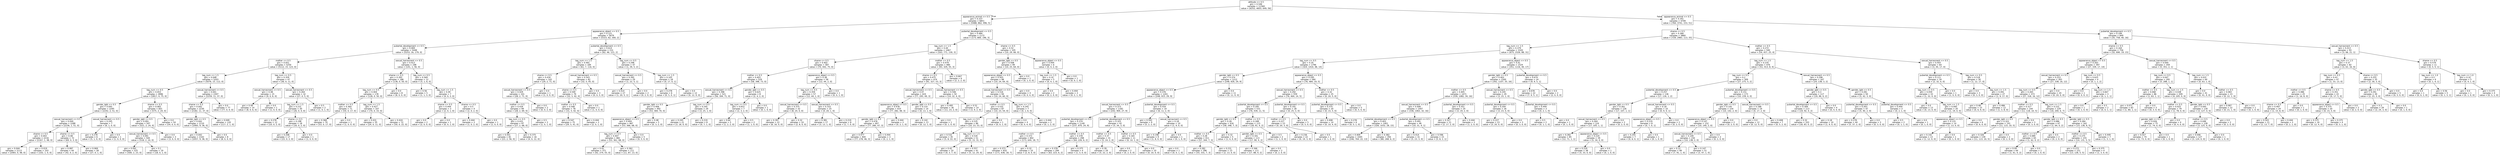 digraph Tree {
node [shape=box, fontname="helvetica"] ;
edge [fontname="helvetica"] ;
0 [label="attitude <= 0.5\ngini = 0.546\nsamples = 11560\nvalue = [6252, 4603, 649, 56]"] ;
1 [label="appearance_animal <= 0.5\ngini = 0.337\nsamples = 6851\nvalue = [5488, 862, 496, 5]"] ;
0 -> 1 [labeldistance=2.5, labelangle=45, headlabel="True"] ;
2 [label="appearance_object <= 0.5\ngini = 0.121\nsamples = 5679\nvalue = [5315, 62, 300, 2]"] ;
1 -> 2 ;
3 [label="pubertal_development <= 0.5\ngini = 0.069\nsamples = 5448\nvalue = [5253, 16, 179, 0]"] ;
2 -> 3 ;
4 [label="mother <= 0.5\ngini = 0.051\nsamples = 5250\nvalue = [5112, 15, 123, 0]"] ;
3 -> 4 ;
5 [label="tag_num <= 1.5\ngini = 0.048\nsamples = 5203\nvalue = [5076, 15, 112, 0]"] ;
4 -> 5 ;
6 [label="tag_num <= 0.5\ngini = 0.053\nsamples = 2896\nvalue = [2817, 4, 75, 0]"] ;
5 -> 6 ;
7 [label="gender_lgbt <= 0.5\ngini = 0.045\nsamples = 2295\nvalue = [2242, 2, 51, 0]"] ;
6 -> 7 ;
8 [label="sexual_harrasment <= 0.5\ngini = 0.044\nsamples = 2288\nvalue = [2236, 1, 51, 0]"] ;
7 -> 8 ;
9 [label="shame <= 0.5\ngini = 0.043\nsamples = 2216\nvalue = [2167, 1, 48, 0]"] ;
8 -> 9 ;
10 [label="gini = 0.044\nsamples = 2113\nvalue = [2065, 0, 48, 0]"] ;
9 -> 10 ;
11 [label="gini = 0.019\nsamples = 103\nvalue = [102, 1, 0, 0]"] ;
9 -> 11 ;
12 [label="shame <= 0.5\ngini = 0.08\nsamples = 72\nvalue = [69, 0, 3, 0]"] ;
8 -> 12 ;
13 [label="gini = 0.087\nsamples = 44\nvalue = [42, 0, 2, 0]"] ;
12 -> 13 ;
14 [label="gini = 0.069\nsamples = 28\nvalue = [27, 0, 1, 0]"] ;
12 -> 14 ;
15 [label="sexual_harrasment <= 0.5\ngini = 0.245\nsamples = 7\nvalue = [6, 1, 0, 0]"] ;
7 -> 15 ;
16 [label="gini = 0.278\nsamples = 6\nvalue = [5, 1, 0, 0]"] ;
15 -> 16 ;
17 [label="gini = 0.0\nsamples = 1\nvalue = [1, 0, 0, 0]"] ;
15 -> 17 ;
18 [label="shame <= 0.5\ngini = 0.083\nsamples = 601\nvalue = [575, 2, 24, 0]"] ;
6 -> 18 ;
19 [label="gender_lgbt <= 0.5\ngini = 0.091\nsamples = 547\nvalue = [521, 2, 24, 0]"] ;
18 -> 19 ;
20 [label="sexual_harrasment <= 0.5\ngini = 0.091\nsamples = 544\nvalue = [518, 2, 24, 0]"] ;
19 -> 20 ;
21 [label="gini = 0.091\nsamples = 525\nvalue = [500, 2, 23, 0]"] ;
20 -> 21 ;
22 [label="gini = 0.1\nsamples = 19\nvalue = [18, 0, 1, 0]"] ;
20 -> 22 ;
23 [label="gini = 0.0\nsamples = 3\nvalue = [3, 0, 0, 0]"] ;
19 -> 23 ;
24 [label="gini = 0.0\nsamples = 54\nvalue = [54, 0, 0, 0]"] ;
18 -> 24 ;
25 [label="sexual_harrasment <= 0.5\ngini = 0.041\nsamples = 2307\nvalue = [2259, 11, 37, 0]"] ;
5 -> 25 ;
26 [label="shame <= 0.5\ngini = 0.042\nsamples = 2230\nvalue = [2182, 11, 37, 0]"] ;
25 -> 26 ;
27 [label="gender_lgbt <= 0.5\ngini = 0.042\nsamples = 2110\nvalue = [2065, 9, 36, 0]"] ;
26 -> 27 ;
28 [label="gini = 0.042\nsamples = 2102\nvalue = [2057, 9, 36, 0]"] ;
27 -> 28 ;
29 [label="gini = 0.0\nsamples = 8\nvalue = [8, 0, 0, 0]"] ;
27 -> 29 ;
30 [label="gini = 0.049\nsamples = 120\nvalue = [117, 2, 1, 0]"] ;
26 -> 30 ;
31 [label="gini = 0.0\nsamples = 77\nvalue = [77, 0, 0, 0]"] ;
25 -> 31 ;
32 [label="tag_num <= 0.5\ngini = 0.359\nsamples = 47\nvalue = [36, 0, 11, 0]"] ;
4 -> 32 ;
33 [label="sexual_harrasment <= 0.5\ngini = 0.48\nsamples = 15\nvalue = [9, 0, 6, 0]"] ;
32 -> 33 ;
34 [label="gini = 0.49\nsamples = 14\nvalue = [8, 0, 6, 0]"] ;
33 -> 34 ;
35 [label="gini = 0.0\nsamples = 1\nvalue = [1, 0, 0, 0]"] ;
33 -> 35 ;
36 [label="sexual_harrasment <= 0.5\ngini = 0.264\nsamples = 32\nvalue = [27, 0, 5, 0]"] ;
32 -> 36 ;
37 [label="tag_num <= 1.5\ngini = 0.231\nsamples = 30\nvalue = [26, 0, 4, 0]"] ;
36 -> 37 ;
38 [label="gini = 0.278\nsamples = 12\nvalue = [10, 0, 2, 0]"] ;
37 -> 38 ;
39 [label="shame <= 0.5\ngini = 0.198\nsamples = 18\nvalue = [16, 0, 2, 0]"] ;
37 -> 39 ;
40 [label="gini = 0.208\nsamples = 17\nvalue = [15, 0, 2, 0]"] ;
39 -> 40 ;
41 [label="gini = 0.0\nsamples = 1\nvalue = [1, 0, 0, 0]"] ;
39 -> 41 ;
42 [label="gini = 0.5\nsamples = 2\nvalue = [1, 0, 1, 0]"] ;
36 -> 42 ;
43 [label="sexual_harrasment <= 0.5\ngini = 0.413\nsamples = 198\nvalue = [141, 1, 56, 0]"] ;
3 -> 43 ;
44 [label="shame <= 0.5\ngini = 0.393\nsamples = 186\nvalue = [136, 0, 50, 0]"] ;
43 -> 44 ;
45 [label="tag_num <= 0.5\ngini = 0.404\nsamples = 178\nvalue = [128, 0, 50, 0]"] ;
44 -> 45 ;
46 [label="mother <= 0.5\ngini = 0.364\nsamples = 71\nvalue = [54, 0, 17, 0]"] ;
45 -> 46 ;
47 [label="gini = 0.368\nsamples = 70\nvalue = [53, 0, 17, 0]"] ;
46 -> 47 ;
48 [label="gini = 0.0\nsamples = 1\nvalue = [1, 0, 0, 0]"] ;
46 -> 48 ;
49 [label="tag_num <= 1.5\ngini = 0.427\nsamples = 107\nvalue = [74, 0, 33, 0]"] ;
45 -> 49 ;
50 [label="gini = 0.431\nsamples = 35\nvalue = [24, 0, 11, 0]"] ;
49 -> 50 ;
51 [label="gini = 0.424\nsamples = 72\nvalue = [50, 0, 22, 0]"] ;
49 -> 51 ;
52 [label="gini = 0.0\nsamples = 8\nvalue = [8, 0, 0, 0]"] ;
44 -> 52 ;
53 [label="tag_num <= 0.5\ngini = 0.569\nsamples = 12\nvalue = [5, 1, 6, 0]"] ;
43 -> 53 ;
54 [label="gini = 0.56\nsamples = 5\nvalue = [1, 1, 3, 0]"] ;
53 -> 54 ;
55 [label="tag_num <= 1.5\ngini = 0.49\nsamples = 7\nvalue = [4, 0, 3, 0]"] ;
53 -> 55 ;
56 [label="shame <= 0.5\ngini = 0.444\nsamples = 3\nvalue = [2, 0, 1, 0]"] ;
55 -> 56 ;
57 [label="gini = 0.0\nsamples = 2\nvalue = [2, 0, 0, 0]"] ;
56 -> 57 ;
58 [label="gini = 0.0\nsamples = 1\nvalue = [0, 0, 1, 0]"] ;
56 -> 58 ;
59 [label="shame <= 0.5\ngini = 0.5\nsamples = 4\nvalue = [2, 0, 2, 0]"] ;
55 -> 59 ;
60 [label="gini = 0.444\nsamples = 3\nvalue = [1, 0, 2, 0]"] ;
59 -> 60 ;
61 [label="gini = 0.0\nsamples = 1\nvalue = [1, 0, 0, 0]"] ;
59 -> 61 ;
62 [label="pubertal_development <= 0.5\ngini = 0.614\nsamples = 231\nvalue = [62, 46, 121, 2]"] ;
2 -> 62 ;
63 [label="tag_num <= 1.5\ngini = 0.491\nsamples = 184\nvalue = [61, 7, 116, 0]"] ;
62 -> 63 ;
64 [label="shame <= 0.5\ngini = 0.434\nsamples = 102\nvalue = [29, 2, 71, 0]"] ;
63 -> 64 ;
65 [label="sexual_harrasment <= 0.5\ngini = 0.429\nsamples = 101\nvalue = [28, 2, 71, 0]"] ;
64 -> 65 ;
66 [label="mother <= 0.5\ngini = 0.434\nsamples = 99\nvalue = [28, 2, 69, 0]"] ;
65 -> 66 ;
67 [label="tag_num <= 0.5\ngini = 0.431\nsamples = 97\nvalue = [27, 2, 68, 0]"] ;
66 -> 67 ;
68 [label="gini = 0.441\nsamples = 81\nvalue = [23, 2, 56, 0]"] ;
67 -> 68 ;
69 [label="gini = 0.375\nsamples = 16\nvalue = [4, 0, 12, 0]"] ;
67 -> 69 ;
70 [label="gini = 0.5\nsamples = 2\nvalue = [1, 0, 1, 0]"] ;
66 -> 70 ;
71 [label="gini = 0.0\nsamples = 2\nvalue = [0, 0, 2, 0]"] ;
65 -> 71 ;
72 [label="gini = 0.0\nsamples = 1\nvalue = [1, 0, 0, 0]"] ;
64 -> 72 ;
73 [label="sexual_harrasment <= 0.5\ngini = 0.543\nsamples = 82\nvalue = [32, 5, 45, 0]"] ;
63 -> 73 ;
74 [label="shame <= 0.5\ngini = 0.549\nsamples = 79\nvalue = [32, 5, 42, 0]"] ;
73 -> 74 ;
75 [label="mother <= 0.5\ngini = 0.548\nsamples = 78\nvalue = [31, 5, 42, 0]"] ;
74 -> 75 ;
76 [label="gini = 0.547\nsamples = 75\nvalue = [29, 5, 41, 0]"] ;
75 -> 76 ;
77 [label="gini = 0.444\nsamples = 3\nvalue = [2, 0, 1, 0]"] ;
75 -> 77 ;
78 [label="gini = 0.0\nsamples = 1\nvalue = [1, 0, 0, 0]"] ;
74 -> 78 ;
79 [label="gini = 0.0\nsamples = 3\nvalue = [0, 0, 3, 0]"] ;
73 -> 79 ;
80 [label="tag_num <= 0.5\ngini = 0.298\nsamples = 47\nvalue = [1, 39, 5, 2]"] ;
62 -> 80 ;
81 [label="sexual_harrasment <= 0.5\ngini = 0.392\nsamples = 29\nvalue = [1, 22, 5, 1]"] ;
80 -> 81 ;
82 [label="gini = 0.414\nsamples = 27\nvalue = [1, 20, 5, 1]"] ;
81 -> 82 ;
83 [label="gini = 0.0\nsamples = 2\nvalue = [0, 2, 0, 0]"] ;
81 -> 83 ;
84 [label="tag_num <= 1.5\ngini = 0.105\nsamples = 18\nvalue = [0, 17, 0, 1]"] ;
80 -> 84 ;
85 [label="gini = 0.278\nsamples = 6\nvalue = [0, 5, 0, 1]"] ;
84 -> 85 ;
86 [label="gini = 0.0\nsamples = 12\nvalue = [0, 12, 0, 0]"] ;
84 -> 86 ;
87 [label="pubertal_development <= 0.5\ngini = 0.484\nsamples = 1172\nvalue = [173, 800, 196, 3]"] ;
1 -> 87 ;
88 [label="tag_num <= 1.5\ngini = 0.44\nsamples = 1067\nvalue = [163, 771, 130, 3]"] ;
87 -> 88 ;
89 [label="shame <= 0.5\ngini = 0.402\nsamples = 587\nvalue = [70, 442, 75, 0]"] ;
88 -> 89 ;
90 [label="mother <= 0.5\ngini = 0.403\nsamples = 529\nvalue = [58, 398, 73, 0]"] ;
89 -> 90 ;
91 [label="sexual_harrasment <= 0.5\ngini = 0.398\nsamples = 521\nvalue = [56, 394, 71, 0]"] ;
90 -> 91 ;
92 [label="gender_lgbt <= 0.5\ngini = 0.406\nsamples = 492\nvalue = [53, 369, 70, 0]"] ;
91 -> 92 ;
93 [label="appearance_object <= 0.5\ngini = 0.404\nsamples = 487\nvalue = [53, 366, 68, 0]"] ;
92 -> 93 ;
94 [label="tag_num <= 0.5\ngini = 0.407\nsamples = 482\nvalue = [53, 361, 68, 0]"] ;
93 -> 94 ;
95 [label="gini = 0.42\nsamples = 371\nvalue = [42, 274, 55, 0]"] ;
94 -> 95 ;
96 [label="gini = 0.362\nsamples = 111\nvalue = [11, 87, 13, 0]"] ;
94 -> 96 ;
97 [label="gini = 0.0\nsamples = 5\nvalue = [0, 5, 0, 0]"] ;
93 -> 97 ;
98 [label="gini = 0.48\nsamples = 5\nvalue = [0, 3, 2, 0]"] ;
92 -> 98 ;
99 [label="tag_num <= 0.5\ngini = 0.245\nsamples = 29\nvalue = [3, 25, 1, 0]"] ;
91 -> 99 ;
100 [label="gini = 0.245\nsamples = 21\nvalue = [3, 18, 0, 0]"] ;
99 -> 100 ;
101 [label="gini = 0.219\nsamples = 8\nvalue = [0, 7, 1, 0]"] ;
99 -> 101 ;
102 [label="gender_lgbt <= 0.5\ngini = 0.625\nsamples = 8\nvalue = [2, 4, 2, 0]"] ;
90 -> 102 ;
103 [label="tag_num <= 0.5\ngini = 0.653\nsamples = 7\nvalue = [2, 3, 2, 0]"] ;
102 -> 103 ;
104 [label="gini = 0.64\nsamples = 5\nvalue = [1, 2, 2, 0]"] ;
103 -> 104 ;
105 [label="gini = 0.5\nsamples = 2\nvalue = [1, 1, 0, 0]"] ;
103 -> 105 ;
106 [label="gini = 0.0\nsamples = 1\nvalue = [0, 1, 0, 0]"] ;
102 -> 106 ;
107 [label="appearance_object <= 0.5\ngini = 0.38\nsamples = 58\nvalue = [12, 44, 2, 0]"] ;
89 -> 107 ;
108 [label="tag_num <= 0.5\ngini = 0.359\nsamples = 57\nvalue = [12, 44, 1, 0]"] ;
107 -> 108 ;
109 [label="sexual_harrasment <= 0.5\ngini = 0.375\nsamples = 32\nvalue = [8, 24, 0, 0]"] ;
108 -> 109 ;
110 [label="gini = 0.397\nsamples = 22\nvalue = [6, 16, 0, 0]"] ;
109 -> 110 ;
111 [label="gini = 0.32\nsamples = 10\nvalue = [2, 8, 0, 0]"] ;
109 -> 111 ;
112 [label="sexual_harrasment <= 0.5\ngini = 0.333\nsamples = 25\nvalue = [4, 20, 1, 0]"] ;
108 -> 112 ;
113 [label="gini = 0.381\nsamples = 17\nvalue = [3, 13, 1, 0]"] ;
112 -> 113 ;
114 [label="gini = 0.219\nsamples = 8\nvalue = [1, 7, 0, 0]"] ;
112 -> 114 ;
115 [label="gini = 0.0\nsamples = 1\nvalue = [0, 0, 1, 0]"] ;
107 -> 115 ;
116 [label="mother <= 0.5\ngini = 0.479\nsamples = 480\nvalue = [93, 329, 55, 3]"] ;
88 -> 116 ;
117 [label="shame <= 0.5\ngini = 0.475\nsamples = 474\nvalue = [91, 327, 53, 3]"] ;
116 -> 117 ;
118 [label="sexual_harrasment <= 0.5\ngini = 0.47\nsamples = 424\nvalue = [77, 295, 49, 3]"] ;
117 -> 118 ;
119 [label="appearance_object <= 0.5\ngini = 0.478\nsamples = 410\nvalue = [77, 282, 48, 3]"] ;
118 -> 119 ;
120 [label="gender_lgbt <= 0.5\ngini = 0.478\nsamples = 407\nvalue = [77, 280, 47, 3]"] ;
119 -> 120 ;
121 [label="gini = 0.477\nsamples = 404\nvalue = [77, 278, 46, 3]"] ;
120 -> 121 ;
122 [label="gini = 0.444\nsamples = 3\nvalue = [0, 2, 1, 0]"] ;
120 -> 122 ;
123 [label="gini = 0.444\nsamples = 3\nvalue = [0, 2, 1, 0]"] ;
119 -> 123 ;
124 [label="gender_lgbt <= 0.5\ngini = 0.133\nsamples = 14\nvalue = [0, 13, 1, 0]"] ;
118 -> 124 ;
125 [label="gini = 0.142\nsamples = 13\nvalue = [0, 12, 1, 0]"] ;
124 -> 125 ;
126 [label="gini = 0.0\nsamples = 1\nvalue = [0, 1, 0, 0]"] ;
124 -> 126 ;
127 [label="sexual_harrasment <= 0.5\ngini = 0.506\nsamples = 50\nvalue = [14, 32, 4, 0]"] ;
117 -> 127 ;
128 [label="gini = 0.495\nsamples = 36\nvalue = [11, 23, 2, 0]"] ;
127 -> 128 ;
129 [label="gini = 0.52\nsamples = 14\nvalue = [3, 9, 2, 0]"] ;
127 -> 129 ;
130 [label="gini = 0.667\nsamples = 6\nvalue = [2, 2, 2, 0]"] ;
116 -> 130 ;
131 [label="shame <= 0.5\ngini = 0.52\nsamples = 105\nvalue = [10, 29, 66, 0]"] ;
87 -> 131 ;
132 [label="gender_lgbt <= 0.5\ngini = 0.508\nsamples = 99\nvalue = [10, 25, 64, 0]"] ;
131 -> 132 ;
133 [label="appearance_object <= 0.5\ngini = 0.503\nsamples = 98\nvalue = [10, 24, 64, 0]"] ;
132 -> 133 ;
134 [label="sexual_harrasment <= 0.5\ngini = 0.516\nsamples = 94\nvalue = [10, 24, 60, 0]"] ;
133 -> 134 ;
135 [label="mother <= 0.5\ngini = 0.532\nsamples = 87\nvalue = [10, 23, 54, 0]"] ;
134 -> 135 ;
136 [label="tag_num <= 0.5\ngini = 0.535\nsamples = 86\nvalue = [10, 23, 53, 0]"] ;
135 -> 136 ;
137 [label="gini = 0.532\nsamples = 35\nvalue = [5, 8, 22, 0]"] ;
136 -> 137 ;
138 [label="tag_num <= 1.5\ngini = 0.534\nsamples = 51\nvalue = [5, 15, 31, 0]"] ;
136 -> 138 ;
139 [label="gini = 0.42\nsamples = 10\nvalue = [0, 3, 7, 0]"] ;
138 -> 139 ;
140 [label="gini = 0.557\nsamples = 41\nvalue = [5, 12, 24, 0]"] ;
138 -> 140 ;
141 [label="gini = 0.0\nsamples = 1\nvalue = [0, 0, 1, 0]"] ;
135 -> 141 ;
142 [label="tag_num <= 1.5\ngini = 0.245\nsamples = 7\nvalue = [0, 1, 6, 0]"] ;
134 -> 142 ;
143 [label="gini = 0.0\nsamples = 4\nvalue = [0, 0, 4, 0]"] ;
142 -> 143 ;
144 [label="gini = 0.444\nsamples = 3\nvalue = [0, 1, 2, 0]"] ;
142 -> 144 ;
145 [label="gini = 0.0\nsamples = 4\nvalue = [0, 0, 4, 0]"] ;
133 -> 145 ;
146 [label="gini = 0.0\nsamples = 1\nvalue = [0, 1, 0, 0]"] ;
132 -> 146 ;
147 [label="appearance_object <= 0.5\ngini = 0.444\nsamples = 6\nvalue = [0, 4, 2, 0]"] ;
131 -> 147 ;
148 [label="tag_num <= 1.5\ngini = 0.32\nsamples = 5\nvalue = [0, 4, 1, 0]"] ;
147 -> 148 ;
149 [label="gini = 0.0\nsamples = 2\nvalue = [0, 2, 0, 0]"] ;
148 -> 149 ;
150 [label="gini = 0.444\nsamples = 3\nvalue = [0, 2, 1, 0]"] ;
148 -> 150 ;
151 [label="gini = 0.0\nsamples = 1\nvalue = [0, 0, 1, 0]"] ;
147 -> 151 ;
152 [label="appearance_animal <= 0.5\ngini = 0.341\nsamples = 4709\nvalue = [764, 3741, 153, 51]"] ;
0 -> 152 [labeldistance=2.5, labelangle=-45, headlabel="False"] ;
153 [label="shame <= 0.5\ngini = 0.366\nsamples = 3860\nvalue = [729, 2983, 113, 35]"] ;
152 -> 153 ;
154 [label="tag_num <= 1.5\ngini = 0.379\nsamples = 3320\nvalue = [675, 2526, 88, 31]"] ;
153 -> 154 ;
155 [label="tag_num <= 0.5\ngini = 0.35\nsamples = 1796\nvalue = [324, 1410, 48, 14]"] ;
154 -> 155 ;
156 [label="gender_lgbt <= 0.5\ngini = 0.374\nsamples = 1212\nvalue = [248, 926, 29, 9]"] ;
155 -> 156 ;
157 [label="appearance_object <= 0.5\ngini = 0.376\nsamples = 1201\nvalue = [248, 915, 29, 9]"] ;
156 -> 157 ;
158 [label="sexual_harrasment <= 0.5\ngini = 0.373\nsamples = 1182\nvalue = [242, 904, 27, 9]"] ;
157 -> 158 ;
159 [label="pubertal_development <= 0.5\ngini = 0.374\nsamples = 1140\nvalue = [237, 870, 24, 9]"] ;
158 -> 159 ;
160 [label="mother <= 0.5\ngini = 0.372\nsamples = 842\nvalue = [173, 644, 18, 7]"] ;
159 -> 160 ;
161 [label="gini = 0.373\nsamples = 832\nvalue = [171, 636, 18, 7]"] ;
160 -> 161 ;
162 [label="gini = 0.32\nsamples = 10\nvalue = [2, 8, 0, 0]"] ;
160 -> 162 ;
163 [label="mother <= 0.5\ngini = 0.378\nsamples = 298\nvalue = [64, 226, 6, 2]"] ;
159 -> 163 ;
164 [label="gini = 0.378\nsamples = 294\nvalue = [63, 223, 6, 2]"] ;
163 -> 164 ;
165 [label="gini = 0.375\nsamples = 4\nvalue = [1, 3, 0, 0]"] ;
163 -> 165 ;
166 [label="pubertal_development <= 0.5\ngini = 0.325\nsamples = 42\nvalue = [5, 34, 3, 0]"] ;
158 -> 166 ;
167 [label="mother <= 0.5\ngini = 0.37\nsamples = 31\nvalue = [5, 24, 2, 0]"] ;
166 -> 167 ;
168 [label="gini = 0.39\nsamples = 29\nvalue = [5, 22, 2, 0]"] ;
167 -> 168 ;
169 [label="gini = 0.0\nsamples = 2\nvalue = [0, 2, 0, 0]"] ;
167 -> 169 ;
170 [label="mother <= 0.5\ngini = 0.165\nsamples = 11\nvalue = [0, 10, 1, 0]"] ;
166 -> 170 ;
171 [label="gini = 0.0\nsamples = 10\nvalue = [0, 10, 0, 0]"] ;
170 -> 171 ;
172 [label="gini = 0.0\nsamples = 1\nvalue = [0, 0, 1, 0]"] ;
170 -> 172 ;
173 [label="pubertal_development <= 0.5\ngini = 0.554\nsamples = 19\nvalue = [6, 11, 2, 0]"] ;
157 -> 173 ;
174 [label="gini = 0.593\nsamples = 9\nvalue = [5, 2, 2, 0]"] ;
173 -> 174 ;
175 [label="sexual_harrasment <= 0.5\ngini = 0.18\nsamples = 10\nvalue = [1, 9, 0, 0]"] ;
173 -> 175 ;
176 [label="gini = 0.198\nsamples = 9\nvalue = [1, 8, 0, 0]"] ;
175 -> 176 ;
177 [label="gini = 0.0\nsamples = 1\nvalue = [0, 1, 0, 0]"] ;
175 -> 177 ;
178 [label="gini = 0.0\nsamples = 11\nvalue = [0, 11, 0, 0]"] ;
156 -> 178 ;
179 [label="appearance_object <= 0.5\ngini = 0.295\nsamples = 584\nvalue = [76, 484, 19, 5]"] ;
155 -> 179 ;
180 [label="sexual_harrasment <= 0.5\ngini = 0.292\nsamples = 559\nvalue = [76, 464, 14, 5]"] ;
179 -> 180 ;
181 [label="pubertal_development <= 0.5\ngini = 0.295\nsamples = 531\nvalue = [76, 439, 11, 5]"] ;
180 -> 181 ;
182 [label="gender_lgbt <= 0.5\ngini = 0.28\nsamples = 416\nvalue = [58, 348, 7, 3]"] ;
181 -> 182 ;
183 [label="mother <= 0.5\ngini = 0.28\nsamples = 411\nvalue = [57, 344, 7, 3]"] ;
182 -> 183 ;
184 [label="gini = 0.282\nsamples = 396\nvalue = [55, 331, 7, 3]"] ;
183 -> 184 ;
185 [label="gini = 0.231\nsamples = 15\nvalue = [2, 13, 0, 0]"] ;
183 -> 185 ;
186 [label="gini = 0.32\nsamples = 5\nvalue = [1, 4, 0, 0]"] ;
182 -> 186 ;
187 [label="mother <= 0.5\ngini = 0.348\nsamples = 115\nvalue = [18, 91, 4, 2]"] ;
181 -> 187 ;
188 [label="gender_lgbt <= 0.5\ngini = 0.341\nsamples = 113\nvalue = [17, 90, 4, 2]"] ;
187 -> 188 ;
189 [label="gini = 0.346\nsamples = 111\nvalue = [17, 88, 4, 2]"] ;
188 -> 189 ;
190 [label="gini = 0.0\nsamples = 2\nvalue = [0, 2, 0, 0]"] ;
188 -> 190 ;
191 [label="gini = 0.5\nsamples = 2\nvalue = [1, 1, 0, 0]"] ;
187 -> 191 ;
192 [label="pubertal_development <= 0.5\ngini = 0.191\nsamples = 28\nvalue = [0, 25, 3, 0]"] ;
180 -> 192 ;
193 [label="mother <= 0.5\ngini = 0.227\nsamples = 23\nvalue = [0, 20, 3, 0]"] ;
192 -> 193 ;
194 [label="gini = 0.236\nsamples = 22\nvalue = [0, 19, 3, 0]"] ;
193 -> 194 ;
195 [label="gini = 0.0\nsamples = 1\nvalue = [0, 1, 0, 0]"] ;
193 -> 195 ;
196 [label="gini = 0.0\nsamples = 5\nvalue = [0, 5, 0, 0]"] ;
192 -> 196 ;
197 [label="mother <= 0.5\ngini = 0.32\nsamples = 25\nvalue = [0, 20, 5, 0]"] ;
179 -> 197 ;
198 [label="pubertal_development <= 0.5\ngini = 0.375\nsamples = 20\nvalue = [0, 15, 5, 0]"] ;
197 -> 198 ;
199 [label="gini = 0.408\nsamples = 14\nvalue = [0, 10, 4, 0]"] ;
198 -> 199 ;
200 [label="gini = 0.278\nsamples = 6\nvalue = [0, 5, 1, 0]"] ;
198 -> 200 ;
201 [label="gini = 0.0\nsamples = 5\nvalue = [0, 5, 0, 0]"] ;
197 -> 201 ;
202 [label="appearance_object <= 0.5\ngini = 0.41\nsamples = 1524\nvalue = [351, 1116, 40, 17]"] ;
154 -> 202 ;
203 [label="gender_lgbt <= 0.5\ngini = 0.403\nsamples = 1500\nvalue = [342, 1107, 35, 16]"] ;
202 -> 203 ;
204 [label="mother <= 0.5\ngini = 0.405\nsamples = 1471\nvalue = [339, 1082, 34, 16]"] ;
203 -> 204 ;
205 [label="sexual_harrasment <= 0.5\ngini = 0.406\nsamples = 1447\nvalue = [336, 1063, 32, 16]"] ;
204 -> 205 ;
206 [label="pubertal_development <= 0.5\ngini = 0.403\nsamples = 1401\nvalue = [326, 1032, 28, 15]"] ;
205 -> 206 ;
207 [label="gini = 0.409\nsamples = 1045\nvalue = [246, 764, 22, 13]"] ;
206 -> 207 ;
208 [label="gini = 0.382\nsamples = 356\nvalue = [80, 268, 6, 2]"] ;
206 -> 208 ;
209 [label="pubertal_development <= 0.5\ngini = 0.491\nsamples = 46\nvalue = [10, 31, 4, 1]"] ;
205 -> 209 ;
210 [label="gini = 0.414\nsamples = 31\nvalue = [5, 23, 3, 0]"] ;
209 -> 210 ;
211 [label="gini = 0.596\nsamples = 15\nvalue = [5, 8, 1, 1]"] ;
209 -> 211 ;
212 [label="pubertal_development <= 0.5\ngini = 0.351\nsamples = 24\nvalue = [3, 19, 2, 0]"] ;
204 -> 212 ;
213 [label="gini = 0.327\nsamples = 21\nvalue = [2, 17, 2, 0]"] ;
212 -> 213 ;
214 [label="gini = 0.444\nsamples = 3\nvalue = [1, 2, 0, 0]"] ;
212 -> 214 ;
215 [label="sexual_harrasment <= 0.5\ngini = 0.245\nsamples = 29\nvalue = [3, 25, 1, 0]"] ;
203 -> 215 ;
216 [label="pubertal_development <= 0.5\ngini = 0.204\nsamples = 26\nvalue = [3, 23, 0, 0]"] ;
215 -> 216 ;
217 [label="gini = 0.227\nsamples = 23\nvalue = [3, 20, 0, 0]"] ;
216 -> 217 ;
218 [label="gini = 0.0\nsamples = 3\nvalue = [0, 3, 0, 0]"] ;
216 -> 218 ;
219 [label="pubertal_development <= 0.5\ngini = 0.444\nsamples = 3\nvalue = [0, 2, 1, 0]"] ;
215 -> 219 ;
220 [label="gini = 0.5\nsamples = 2\nvalue = [0, 1, 1, 0]"] ;
219 -> 220 ;
221 [label="gini = 0.0\nsamples = 1\nvalue = [0, 1, 0, 0]"] ;
219 -> 221 ;
222 [label="pubertal_development <= 0.5\ngini = 0.674\nsamples = 24\nvalue = [9, 9, 5, 1]"] ;
202 -> 222 ;
223 [label="gini = 0.678\nsamples = 22\nvalue = [7, 9, 5, 1]"] ;
222 -> 223 ;
224 [label="gini = 0.0\nsamples = 2\nvalue = [2, 0, 0, 0]"] ;
222 -> 224 ;
225 [label="mother <= 0.5\ngini = 0.272\nsamples = 540\nvalue = [54, 457, 25, 4]"] ;
153 -> 225 ;
226 [label="tag_num <= 1.5\ngini = 0.235\nsamples = 476\nvalue = [51, 413, 8, 4]"] ;
225 -> 226 ;
227 [label="tag_num <= 0.5\ngini = 0.2\nsamples = 309\nvalue = [27, 275, 5, 2]"] ;
226 -> 227 ;
228 [label="pubertal_development <= 0.5\ngini = 0.257\nsamples = 136\nvalue = [17, 116, 1, 2]"] ;
227 -> 228 ;
229 [label="gender_lgbt <= 0.5\ngini = 0.261\nsamples = 126\nvalue = [17, 107, 1, 1]"] ;
228 -> 229 ;
230 [label="sexual_harrasment <= 0.5\ngini = 0.264\nsamples = 124\nvalue = [17, 105, 1, 1]"] ;
229 -> 230 ;
231 [label="gini = 0.282\nsamples = 85\nvalue = [12, 71, 1, 1]"] ;
230 -> 231 ;
232 [label="appearance_object <= 0.5\ngini = 0.224\nsamples = 39\nvalue = [5, 34, 0, 0]"] ;
230 -> 232 ;
233 [label="gini = 0.229\nsamples = 38\nvalue = [5, 33, 0, 0]"] ;
232 -> 233 ;
234 [label="gini = 0.0\nsamples = 1\nvalue = [0, 1, 0, 0]"] ;
232 -> 234 ;
235 [label="gini = 0.0\nsamples = 2\nvalue = [0, 2, 0, 0]"] ;
229 -> 235 ;
236 [label="sexual_harrasment <= 0.5\ngini = 0.18\nsamples = 10\nvalue = [0, 9, 0, 1]"] ;
228 -> 236 ;
237 [label="appearance_object <= 0.5\ngini = 0.219\nsamples = 8\nvalue = [0, 7, 0, 1]"] ;
236 -> 237 ;
238 [label="gini = 0.245\nsamples = 7\nvalue = [0, 6, 0, 1]"] ;
237 -> 238 ;
239 [label="gini = 0.0\nsamples = 1\nvalue = [0, 1, 0, 0]"] ;
237 -> 239 ;
240 [label="gini = 0.0\nsamples = 2\nvalue = [0, 2, 0, 0]"] ;
236 -> 240 ;
241 [label="pubertal_development <= 0.5\ngini = 0.151\nsamples = 173\nvalue = [10, 159, 4, 0]"] ;
227 -> 241 ;
242 [label="gender_lgbt <= 0.5\ngini = 0.145\nsamples = 154\nvalue = [10, 142, 2, 0]"] ;
241 -> 242 ;
243 [label="appearance_object <= 0.5\ngini = 0.147\nsamples = 152\nvalue = [10, 140, 2, 0]"] ;
242 -> 243 ;
244 [label="sexual_harrasment <= 0.5\ngini = 0.149\nsamples = 150\nvalue = [10, 138, 2, 0]"] ;
243 -> 244 ;
245 [label="gini = 0.15\nsamples = 99\nvalue = [7, 91, 1, 0]"] ;
244 -> 245 ;
246 [label="gini = 0.147\nsamples = 51\nvalue = [3, 47, 1, 0]"] ;
244 -> 246 ;
247 [label="gini = 0.0\nsamples = 2\nvalue = [0, 2, 0, 0]"] ;
243 -> 247 ;
248 [label="gini = 0.0\nsamples = 2\nvalue = [0, 2, 0, 0]"] ;
242 -> 248 ;
249 [label="sexual_harrasment <= 0.5\ngini = 0.188\nsamples = 19\nvalue = [0, 17, 2, 0]"] ;
241 -> 249 ;
250 [label="gini = 0.0\nsamples = 12\nvalue = [0, 12, 0, 0]"] ;
249 -> 250 ;
251 [label="gini = 0.408\nsamples = 7\nvalue = [0, 5, 2, 0]"] ;
249 -> 251 ;
252 [label="sexual_harrasment <= 0.5\ngini = 0.296\nsamples = 167\nvalue = [24, 138, 3, 2]"] ;
226 -> 252 ;
253 [label="gender_lgbt <= 0.5\ngini = 0.3\nsamples = 117\nvalue = [19, 96, 0, 2]"] ;
252 -> 253 ;
254 [label="pubertal_development <= 0.5\ngini = 0.309\nsamples = 113\nvalue = [19, 92, 0, 2]"] ;
253 -> 254 ;
255 [label="gini = 0.32\nsamples = 103\nvalue = [18, 83, 0, 2]"] ;
254 -> 255 ;
256 [label="gini = 0.18\nsamples = 10\nvalue = [1, 9, 0, 0]"] ;
254 -> 256 ;
257 [label="gini = 0.0\nsamples = 4\nvalue = [0, 4, 0, 0]"] ;
253 -> 257 ;
258 [label="gender_lgbt <= 0.5\ngini = 0.281\nsamples = 50\nvalue = [5, 42, 3, 0]"] ;
252 -> 258 ;
259 [label="pubertal_development <= 0.5\ngini = 0.263\nsamples = 47\nvalue = [5, 40, 2, 0]"] ;
258 -> 259 ;
260 [label="gini = 0.278\nsamples = 44\nvalue = [5, 37, 2, 0]"] ;
259 -> 260 ;
261 [label="gini = 0.0\nsamples = 3\nvalue = [0, 3, 0, 0]"] ;
259 -> 261 ;
262 [label="pubertal_development <= 0.5\ngini = 0.444\nsamples = 3\nvalue = [0, 2, 1, 0]"] ;
258 -> 262 ;
263 [label="gini = 0.5\nsamples = 2\nvalue = [0, 1, 1, 0]"] ;
262 -> 263 ;
264 [label="gini = 0.0\nsamples = 1\nvalue = [0, 1, 0, 0]"] ;
262 -> 264 ;
265 [label="sexual_harrasment <= 0.5\ngini = 0.455\nsamples = 64\nvalue = [3, 44, 17, 0]"] ;
225 -> 265 ;
266 [label="pubertal_development <= 0.5\ngini = 0.111\nsamples = 34\nvalue = [2, 32, 0, 0]"] ;
265 -> 266 ;
267 [label="tag_num <= 0.5\ngini = 0.059\nsamples = 33\nvalue = [1, 32, 0, 0]"] ;
266 -> 267 ;
268 [label="gini = 0.0\nsamples = 13\nvalue = [0, 13, 0, 0]"] ;
267 -> 268 ;
269 [label="tag_num <= 1.5\ngini = 0.095\nsamples = 20\nvalue = [1, 19, 0, 0]"] ;
267 -> 269 ;
270 [label="appearance_object <= 0.5\ngini = 0.133\nsamples = 14\nvalue = [1, 13, 0, 0]"] ;
269 -> 270 ;
271 [label="gini = 0.142\nsamples = 13\nvalue = [1, 12, 0, 0]"] ;
270 -> 271 ;
272 [label="gini = 0.0\nsamples = 1\nvalue = [0, 1, 0, 0]"] ;
270 -> 272 ;
273 [label="gini = 0.0\nsamples = 6\nvalue = [0, 6, 0, 0]"] ;
269 -> 273 ;
274 [label="gini = 0.0\nsamples = 1\nvalue = [1, 0, 0, 0]"] ;
266 -> 274 ;
275 [label="tag_num <= 0.5\ngini = 0.518\nsamples = 30\nvalue = [1, 12, 17, 0]"] ;
265 -> 275 ;
276 [label="gini = 0.0\nsamples = 3\nvalue = [0, 3, 0, 0]"] ;
275 -> 276 ;
277 [label="tag_num <= 1.5\ngini = 0.491\nsamples = 27\nvalue = [1, 9, 17, 0]"] ;
275 -> 277 ;
278 [label="gini = 0.48\nsamples = 15\nvalue = [0, 6, 9, 0]"] ;
277 -> 278 ;
279 [label="gini = 0.486\nsamples = 12\nvalue = [1, 3, 8, 0]"] ;
277 -> 279 ;
280 [label="pubertal_development <= 0.5\ngini = 0.199\nsamples = 849\nvalue = [35, 758, 40, 16]"] ;
152 -> 280 ;
281 [label="shame <= 0.5\ngini = 0.164\nsamples = 756\nvalue = [32, 690, 19, 15]"] ;
280 -> 281 ;
282 [label="appearance_object <= 0.5\ngini = 0.263\nsamples = 397\nvalue = [27, 339, 17, 14]"] ;
281 -> 282 ;
283 [label="sexual_harrasment <= 0.5\ngini = 0.253\nsamples = 393\nvalue = [27, 338, 16, 12]"] ;
282 -> 283 ;
284 [label="tag_num <= 0.5\ngini = 0.265\nsamples = 373\nvalue = [27, 318, 16, 12]"] ;
283 -> 284 ;
285 [label="mother <= 0.5\ngini = 0.317\nsamples = 144\nvalue = [11, 118, 10, 5]"] ;
284 -> 285 ;
286 [label="gender_lgbt <= 0.5\ngini = 0.322\nsamples = 141\nvalue = [11, 115, 10, 5]"] ;
285 -> 286 ;
287 [label="gini = 0.326\nsamples = 139\nvalue = [11, 113, 10, 5]"] ;
286 -> 287 ;
288 [label="gini = 0.0\nsamples = 2\nvalue = [0, 2, 0, 0]"] ;
286 -> 288 ;
289 [label="gini = 0.0\nsamples = 3\nvalue = [0, 3, 0, 0]"] ;
285 -> 289 ;
290 [label="tag_num <= 1.5\ngini = 0.231\nsamples = 229\nvalue = [16, 200, 6, 7]"] ;
284 -> 290 ;
291 [label="gender_lgbt <= 0.5\ngini = 0.086\nsamples = 67\nvalue = [1, 64, 0, 2]"] ;
290 -> 291 ;
292 [label="mother <= 0.5\ngini = 0.089\nsamples = 65\nvalue = [1, 62, 0, 2]"] ;
291 -> 292 ;
293 [label="gini = 0.09\nsamples = 64\nvalue = [1, 61, 0, 2]"] ;
292 -> 293 ;
294 [label="gini = 0.0\nsamples = 1\nvalue = [0, 1, 0, 0]"] ;
292 -> 294 ;
295 [label="gini = 0.0\nsamples = 2\nvalue = [0, 2, 0, 0]"] ;
291 -> 295 ;
296 [label="gender_lgbt <= 0.5\ngini = 0.284\nsamples = 162\nvalue = [15, 136, 6, 5]"] ;
290 -> 296 ;
297 [label="mother <= 0.5\ngini = 0.275\nsamples = 155\nvalue = [14, 131, 5, 5]"] ;
296 -> 297 ;
298 [label="gini = 0.272\nsamples = 151\nvalue = [13, 128, 5, 5]"] ;
297 -> 298 ;
299 [label="gini = 0.375\nsamples = 4\nvalue = [1, 3, 0, 0]"] ;
297 -> 299 ;
300 [label="gini = 0.449\nsamples = 7\nvalue = [1, 5, 1, 0]"] ;
296 -> 300 ;
301 [label="gini = 0.0\nsamples = 20\nvalue = [0, 20, 0, 0]"] ;
283 -> 301 ;
302 [label="tag_num <= 0.5\ngini = 0.625\nsamples = 4\nvalue = [0, 1, 1, 2]"] ;
282 -> 302 ;
303 [label="gini = 0.0\nsamples = 1\nvalue = [0, 0, 0, 1]"] ;
302 -> 303 ;
304 [label="tag_num <= 1.5\ngini = 0.667\nsamples = 3\nvalue = [0, 1, 1, 1]"] ;
302 -> 304 ;
305 [label="gini = 0.0\nsamples = 1\nvalue = [0, 1, 0, 0]"] ;
304 -> 305 ;
306 [label="gini = 0.5\nsamples = 2\nvalue = [0, 0, 1, 1]"] ;
304 -> 306 ;
307 [label="sexual_harrasment <= 0.5\ngini = 0.044\nsamples = 359\nvalue = [5, 351, 2, 1]"] ;
281 -> 307 ;
308 [label="tag_num <= 0.5\ngini = 0.047\nsamples = 295\nvalue = [5, 288, 1, 1]"] ;
307 -> 308 ;
309 [label="mother <= 0.5\ngini = 0.068\nsamples = 86\nvalue = [1, 83, 1, 1]"] ;
308 -> 309 ;
310 [label="gini = 0.071\nsamples = 83\nvalue = [1, 80, 1, 1]"] ;
309 -> 310 ;
311 [label="gini = 0.0\nsamples = 3\nvalue = [0, 3, 0, 0]"] ;
309 -> 311 ;
312 [label="tag_num <= 1.5\ngini = 0.038\nsamples = 209\nvalue = [4, 205, 0, 0]"] ;
308 -> 312 ;
313 [label="mother <= 0.5\ngini = 0.025\nsamples = 79\nvalue = [1, 78, 0, 0]"] ;
312 -> 313 ;
314 [label="gender_lgbt <= 0.5\ngini = 0.026\nsamples = 75\nvalue = [1, 74, 0, 0]"] ;
313 -> 314 ;
315 [label="gini = 0.027\nsamples = 74\nvalue = [1, 73, 0, 0]"] ;
314 -> 315 ;
316 [label="gini = 0.0\nsamples = 1\nvalue = [0, 1, 0, 0]"] ;
314 -> 316 ;
317 [label="gini = 0.0\nsamples = 4\nvalue = [0, 4, 0, 0]"] ;
313 -> 317 ;
318 [label="gender_lgbt <= 0.5\ngini = 0.045\nsamples = 130\nvalue = [3, 127, 0, 0]"] ;
312 -> 318 ;
319 [label="mother <= 0.5\ngini = 0.046\nsamples = 128\nvalue = [3, 125, 0, 0]"] ;
318 -> 319 ;
320 [label="gini = 0.046\nsamples = 127\nvalue = [3, 124, 0, 0]"] ;
319 -> 320 ;
321 [label="gini = 0.0\nsamples = 1\nvalue = [0, 1, 0, 0]"] ;
319 -> 321 ;
322 [label="gini = 0.0\nsamples = 2\nvalue = [0, 2, 0, 0]"] ;
318 -> 322 ;
323 [label="tag_num <= 1.5\ngini = 0.031\nsamples = 64\nvalue = [0, 63, 1, 0]"] ;
307 -> 323 ;
324 [label="gini = 0.0\nsamples = 41\nvalue = [0, 41, 0, 0]"] ;
323 -> 324 ;
325 [label="mother <= 0.5\ngini = 0.083\nsamples = 23\nvalue = [0, 22, 1, 0]"] ;
323 -> 325 ;
326 [label="gini = 0.087\nsamples = 22\nvalue = [0, 21, 1, 0]"] ;
325 -> 326 ;
327 [label="gini = 0.0\nsamples = 1\nvalue = [0, 1, 0, 0]"] ;
325 -> 327 ;
328 [label="sexual_harrasment <= 0.5\ngini = 0.413\nsamples = 93\nvalue = [3, 68, 21, 1]"] ;
280 -> 328 ;
329 [label="tag_num <= 1.5\ngini = 0.37\nsamples = 82\nvalue = [3, 63, 16, 0]"] ;
328 -> 329 ;
330 [label="tag_num <= 0.5\ngini = 0.43\nsamples = 47\nvalue = [1, 33, 13, 0]"] ;
329 -> 330 ;
331 [label="mother <= 0.5\ngini = 0.486\nsamples = 25\nvalue = [1, 16, 8, 0]"] ;
330 -> 331 ;
332 [label="shame <= 0.5\ngini = 0.497\nsamples = 24\nvalue = [1, 15, 8, 0]"] ;
331 -> 332 ;
333 [label="gini = 0.503\nsamples = 21\nvalue = [1, 13, 7, 0]"] ;
332 -> 333 ;
334 [label="gini = 0.444\nsamples = 3\nvalue = [0, 2, 1, 0]"] ;
332 -> 334 ;
335 [label="gini = 0.0\nsamples = 1\nvalue = [0, 1, 0, 0]"] ;
331 -> 335 ;
336 [label="shame <= 0.5\ngini = 0.351\nsamples = 22\nvalue = [0, 17, 5, 0]"] ;
330 -> 336 ;
337 [label="appearance_object <= 0.5\ngini = 0.375\nsamples = 20\nvalue = [0, 15, 5, 0]"] ;
336 -> 337 ;
338 [label="gini = 0.375\nsamples = 16\nvalue = [0, 12, 4, 0]"] ;
337 -> 338 ;
339 [label="gini = 0.375\nsamples = 4\nvalue = [0, 3, 1, 0]"] ;
337 -> 339 ;
340 [label="gini = 0.0\nsamples = 2\nvalue = [0, 2, 0, 0]"] ;
336 -> 340 ;
341 [label="shame <= 0.5\ngini = 0.255\nsamples = 35\nvalue = [2, 30, 3, 0]"] ;
329 -> 341 ;
342 [label="gender_lgbt <= 0.5\ngini = 0.291\nsamples = 30\nvalue = [2, 25, 3, 0]"] ;
341 -> 342 ;
343 [label="gini = 0.3\nsamples = 29\nvalue = [2, 24, 3, 0]"] ;
342 -> 343 ;
344 [label="gini = 0.0\nsamples = 1\nvalue = [0, 1, 0, 0]"] ;
342 -> 344 ;
345 [label="gini = 0.0\nsamples = 5\nvalue = [0, 5, 0, 0]"] ;
341 -> 345 ;
346 [label="shame <= 0.5\ngini = 0.579\nsamples = 11\nvalue = [0, 5, 5, 1]"] ;
328 -> 346 ;
347 [label="tag_num <= 1.0\ngini = 0.5\nsamples = 6\nvalue = [0, 1, 4, 1]"] ;
346 -> 347 ;
348 [label="gini = 0.0\nsamples = 1\nvalue = [0, 0, 1, 0]"] ;
347 -> 348 ;
349 [label="gini = 0.56\nsamples = 5\nvalue = [0, 1, 3, 1]"] ;
347 -> 349 ;
350 [label="tag_num <= 1.0\ngini = 0.32\nsamples = 5\nvalue = [0, 4, 1, 0]"] ;
346 -> 350 ;
351 [label="gini = 0.0\nsamples = 1\nvalue = [0, 1, 0, 0]"] ;
350 -> 351 ;
352 [label="gini = 0.375\nsamples = 4\nvalue = [0, 3, 1, 0]"] ;
350 -> 352 ;
}